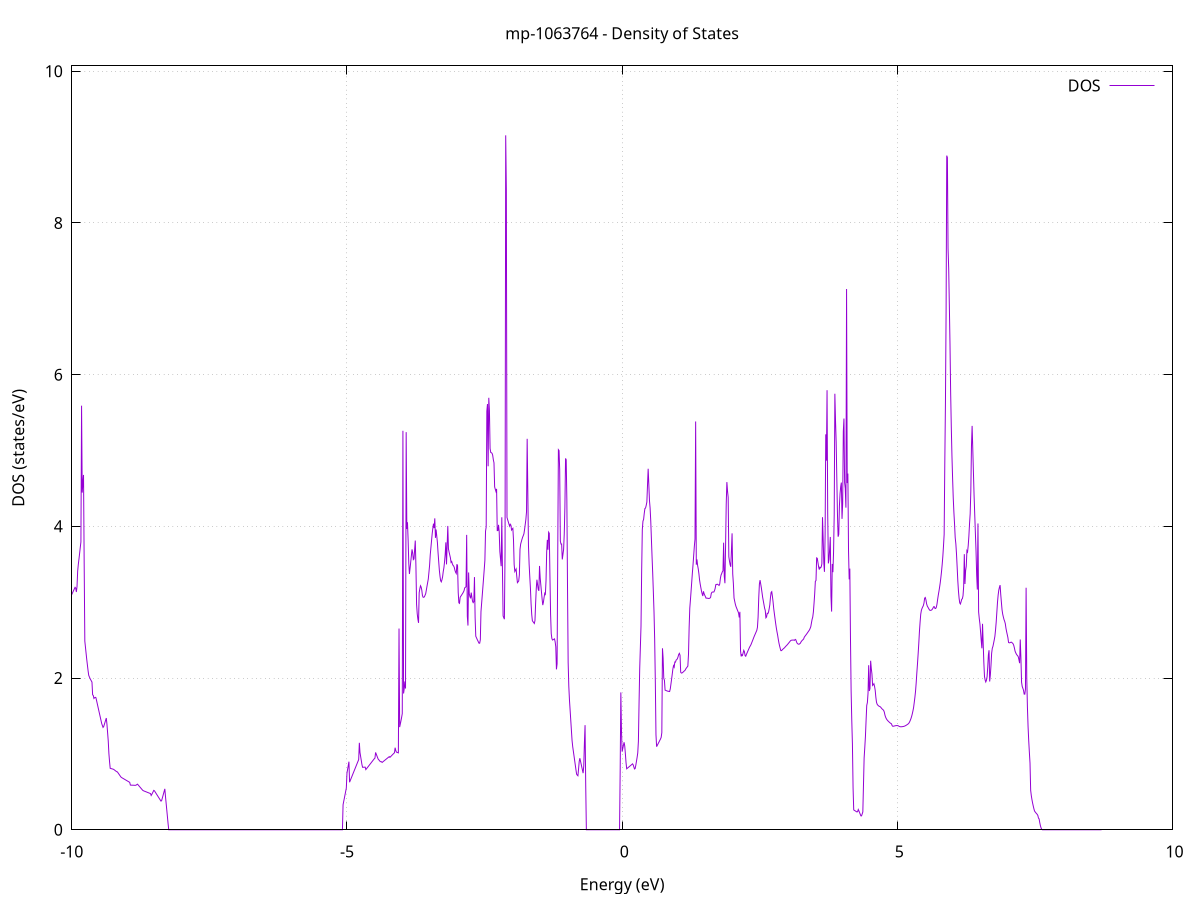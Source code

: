 set title 'mp-1063764 - Density of States'
set xlabel 'Energy (eV)'
set ylabel 'DOS (states/eV)'
set grid
set xrange [-10:10]
set yrange [0:10.071]
set xzeroaxis lt -1
set terminal png size 800,600
set output 'mp-1063764_dos_gnuplot.png'
plot '-' using 1:2 with lines title 'DOS'
-14.928600 0.000000
-14.916800 0.000000
-14.905000 0.000000
-14.893100 0.000000
-14.881300 0.000000
-14.869500 0.000000
-14.857700 0.000000
-14.845900 0.000000
-14.834100 0.000000
-14.822200 0.000000
-14.810400 0.000000
-14.798600 0.000000
-14.786800 0.000000
-14.775000 0.000000
-14.763100 0.000000
-14.751300 0.000000
-14.739500 0.000000
-14.727700 0.000000
-14.715900 0.000000
-14.704000 0.000000
-14.692200 0.000000
-14.680400 0.000000
-14.668600 0.000000
-14.656800 0.000000
-14.644900 0.000000
-14.633100 0.000000
-14.621300 0.000000
-14.609500 0.000000
-14.597700 0.000000
-14.585800 0.000000
-14.574000 0.000000
-14.562200 0.000000
-14.550400 0.000000
-14.538600 0.000000
-14.526700 0.000000
-14.514900 0.000000
-14.503100 0.000000
-14.491300 0.000000
-14.479500 0.000000
-14.467600 0.000000
-14.455800 0.000000
-14.444000 0.000000
-14.432200 0.000000
-14.420400 0.000000
-14.408500 0.000000
-14.396700 0.000000
-14.384900 0.000000
-14.373100 0.000000
-14.361300 0.000000
-14.349400 0.000000
-14.337600 0.000000
-14.325800 0.000000
-14.314000 0.000000
-14.302200 0.000000
-14.290300 0.000000
-14.278500 0.000000
-14.266700 0.000000
-14.254900 0.000000
-14.243100 0.000000
-14.231200 0.000000
-14.219400 0.000000
-14.207600 0.000000
-14.195800 0.000000
-14.184000 0.000000
-14.172100 0.000000
-14.160300 0.000000
-14.148500 0.000000
-14.136700 0.000000
-14.124900 0.000000
-14.113000 0.000000
-14.101200 0.000000
-14.089400 0.000000
-14.077600 0.000000
-14.065800 0.000000
-14.053900 0.000000
-14.042100 0.000000
-14.030300 0.000000
-14.018500 0.000000
-14.006700 0.000000
-13.994800 0.000000
-13.983000 0.000000
-13.971200 0.000000
-13.959400 0.000000
-13.947600 0.000000
-13.935700 0.000000
-13.923900 0.000000
-13.912100 0.000000
-13.900300 0.000000
-13.888500 0.000000
-13.876600 0.000000
-13.864800 0.000000
-13.853000 0.047500
-13.841200 0.570300
-13.829400 1.093100
-13.817500 1.135700
-13.805700 0.964800
-13.793900 0.862600
-13.782100 0.922300
-13.770300 0.982000
-13.758400 1.041700
-13.746600 1.101400
-13.734800 1.086600
-13.723000 1.006900
-13.711200 0.948900
-13.699300 0.962100
-13.687500 0.975400
-13.675700 0.988700
-13.663900 1.001900
-13.652100 1.015200
-13.640200 1.028500
-13.628400 1.044200
-13.616600 1.068500
-13.604800 1.092900
-13.593000 1.067200
-13.581100 1.031800
-13.569300 1.019000
-13.557500 1.021800
-13.545700 1.024600
-13.533900 1.027400
-13.522000 1.030200
-13.510200 1.033000
-13.498400 1.036100
-13.486600 1.051700
-13.474800 1.063500
-13.462900 1.075300
-13.451100 1.087100
-13.439300 1.098900
-13.427500 1.110700
-13.415700 1.122500
-13.403800 1.102700
-13.392000 1.082500
-13.380200 1.080300
-13.368400 1.080900
-13.356600 1.084900
-13.344700 1.089800
-13.332900 1.094800
-13.321100 1.099700
-13.309300 1.106500
-13.297500 1.113600
-13.285600 1.120800
-13.273800 1.128000
-13.262000 1.135100
-13.250200 1.142300
-13.238400 1.149500
-13.226500 1.156600
-13.214700 1.163800
-13.202900 1.171000
-13.191100 1.187300
-13.179300 1.187200
-13.167400 1.181800
-13.155600 1.184300
-13.143800 1.189300
-13.132000 1.194300
-13.120200 1.199300
-13.108300 1.204400
-13.096500 1.209800
-13.084700 1.216000
-13.072900 1.222200
-13.061100 1.228500
-13.049200 1.234700
-13.037400 1.241100
-13.025600 1.250400
-13.013800 1.262500
-13.002000 1.274600
-12.990100 1.286900
-12.978300 1.298000
-12.966500 1.307700
-12.954700 1.317300
-12.942900 1.326900
-12.931000 1.337300
-12.919200 1.351400
-12.907400 1.363800
-12.895600 1.374800
-12.883800 1.385700
-12.871900 1.396700
-12.860100 1.407700
-12.848300 1.418600
-12.836500 1.445900
-12.824700 1.783700
-12.812800 2.546000
-12.801000 2.896200
-12.789200 2.674700
-12.777400 2.595500
-12.765600 2.702200
-12.753700 2.808400
-12.741900 2.913500
-12.730100 2.908900
-12.718300 2.822400
-12.706500 2.832000
-12.694600 2.872700
-12.682800 4.923800
-12.671000 5.073800
-12.659200 3.412800
-12.647400 3.406800
-12.635500 3.415400
-12.623700 3.302400
-12.611900 3.039300
-12.600100 3.022700
-12.588300 3.012600
-12.576400 3.002500
-12.564600 2.992400
-12.552800 2.957700
-12.541000 2.896800
-12.529200 2.902100
-12.517300 2.909000
-12.505500 2.954500
-12.493700 3.021400
-12.481900 3.085600
-12.470100 3.124700
-12.458200 3.142100
-12.446400 6.473700
-12.434600 5.160900
-12.422800 5.439000
-12.411000 5.715300
-12.399100 5.695200
-12.387300 6.512000
-12.375500 7.820200
-12.363700 8.686400
-12.351900 7.476400
-12.340000 6.661600
-12.328200 6.151900
-12.316400 5.511300
-12.304600 5.330600
-12.292800 5.234200
-12.280900 5.267700
-12.269100 5.331800
-12.257300 5.174600
-12.245500 4.993100
-12.233700 5.275000
-12.221800 5.602900
-12.210000 5.534500
-12.198200 7.413600
-12.186400 11.484900
-12.174600 4.198900
-12.162700 0.000000
-12.150900 0.000000
-12.139100 0.000000
-12.127300 0.000000
-12.115500 0.000000
-12.103600 0.000000
-12.091800 0.000000
-12.080000 0.000000
-12.068200 0.000000
-12.056400 0.000000
-12.044600 0.000000
-12.032700 0.000000
-12.020900 0.000000
-12.009100 0.000000
-11.997300 0.000000
-11.985500 0.000000
-11.973600 0.000000
-11.961800 0.000000
-11.950000 0.000000
-11.938200 0.000000
-11.926400 0.000000
-11.914500 0.000000
-11.902700 0.000000
-11.890900 0.000000
-11.879100 0.000000
-11.867300 0.000000
-11.855400 0.000000
-11.843600 0.000000
-11.831800 0.000000
-11.820000 0.000000
-11.808200 0.000000
-11.796300 0.000000
-11.784500 0.000000
-11.772700 0.000000
-11.760900 0.000000
-11.749100 0.000000
-11.737200 0.000000
-11.725400 0.000000
-11.713600 0.000000
-11.701800 0.000000
-11.690000 0.000000
-11.678100 0.000000
-11.666300 0.000000
-11.654500 0.000000
-11.642700 0.000000
-11.630900 0.000000
-11.619000 0.000000
-11.607200 0.000000
-11.595400 0.000000
-11.583600 0.000000
-11.571800 0.000000
-11.559900 0.000000
-11.548100 0.000000
-11.536300 0.000000
-11.524500 0.000000
-11.512700 0.000000
-11.500800 0.000000
-11.489000 0.000000
-11.477200 0.000000
-11.465400 0.000000
-11.453600 0.000000
-11.441700 0.000000
-11.429900 0.000000
-11.418100 0.000000
-11.406300 0.000000
-11.394500 0.000000
-11.382600 0.000000
-11.370800 0.000000
-11.359000 0.000000
-11.347200 0.000000
-11.335400 0.000000
-11.323500 0.000000
-11.311700 0.000000
-11.299900 0.000000
-11.288100 0.000000
-11.276300 0.000000
-11.264400 0.000000
-11.252600 0.000000
-11.240800 0.000000
-11.229000 0.000000
-11.217200 0.000000
-11.205300 0.000000
-11.193500 0.000000
-11.181700 0.000000
-11.169900 0.000000
-11.158100 0.000000
-11.146200 0.000000
-11.134400 0.000000
-11.122600 0.000000
-11.110800 0.000000
-11.099000 0.000000
-11.087100 0.000000
-11.075300 0.000000
-11.063500 0.000000
-11.051700 0.000000
-11.039900 0.000000
-11.028000 0.000000
-11.016200 0.000000
-11.004400 0.000000
-10.992600 0.000000
-10.980800 0.000000
-10.968900 0.000000
-10.957100 0.000000
-10.945300 0.000000
-10.933500 0.000000
-10.921700 0.000000
-10.909800 0.000000
-10.898000 0.000000
-10.886200 0.000000
-10.874400 0.000000
-10.862600 0.000000
-10.850700 0.000000
-10.838900 0.000000
-10.827100 0.000000
-10.815300 0.000000
-10.803500 0.000000
-10.791600 0.000000
-10.779800 0.000000
-10.768000 0.000000
-10.756200 0.000000
-10.744400 0.000000
-10.732500 0.000000
-10.720700 0.000000
-10.708900 0.000000
-10.697100 0.000000
-10.685300 0.000000
-10.673400 0.000000
-10.661600 0.000000
-10.649800 0.000000
-10.638000 0.000000
-10.626200 0.000000
-10.614300 0.000000
-10.602500 0.000000
-10.590700 0.000000
-10.578900 0.000000
-10.567100 0.000000
-10.555200 0.000000
-10.543400 0.000000
-10.531600 0.000000
-10.519800 0.930200
-10.508000 2.592500
-10.496100 3.071700
-10.484300 4.195300
-10.472500 3.503200
-10.460700 2.667500
-10.448900 2.736700
-10.437000 2.757400
-10.425200 2.778100
-10.413400 2.798800
-10.401600 2.651300
-10.389800 2.750400
-10.377900 2.827700
-10.366100 2.688000
-10.354300 2.786700
-10.342500 2.975800
-10.330700 2.963300
-10.318800 2.933000
-10.307000 2.921800
-10.295200 3.047200
-10.283400 3.311100
-10.271600 3.575100
-10.259700 4.477900
-10.247900 6.133800
-10.236100 5.686900
-10.224300 5.094500
-10.212500 4.765800
-10.200600 4.347500
-10.188800 4.002800
-10.177000 3.751200
-10.165200 3.638500
-10.153400 3.583000
-10.141500 3.512200
-10.129700 3.437000
-10.117900 3.307800
-10.106100 3.258400
-10.094300 3.198300
-10.082400 3.159400
-10.070600 3.137900
-10.058800 3.116300
-10.047000 3.094700
-10.035200 3.092800
-10.023300 3.106800
-10.011500 3.096800
-9.999700 3.101800
-9.987900 3.121700
-9.976100 3.140300
-9.964200 3.159000
-9.952400 3.177600
-9.940600 3.196300
-9.928800 3.185200
-9.917000 3.135000
-9.905100 3.206800
-9.893300 3.408500
-9.881500 3.498500
-9.869700 3.569800
-9.857900 3.643300
-9.846000 3.722000
-9.834200 3.795200
-9.822400 5.591500
-9.810600 4.445100
-9.798800 4.569600
-9.786900 4.678100
-9.775100 3.523900
-9.763300 2.487500
-9.751500 2.405600
-9.739700 2.323800
-9.727800 2.242500
-9.716000 2.169500
-9.704200 2.097500
-9.692400 2.036200
-9.680600 2.015600
-9.668700 1.995000
-9.656900 1.978500
-9.645100 1.962800
-9.633300 1.947100
-9.621500 1.779600
-9.609600 1.770700
-9.597800 1.731500
-9.586000 1.740500
-9.574200 1.746300
-9.562400 1.742400
-9.550500 1.705900
-9.538700 1.667500
-9.526900 1.629100
-9.515100 1.590700
-9.503300 1.552300
-9.491400 1.513900
-9.479600 1.475500
-9.467800 1.437100
-9.456000 1.398800
-9.444200 1.374300
-9.432300 1.349800
-9.420500 1.360300
-9.408700 1.388400
-9.396900 1.416600
-9.385100 1.444700
-9.373200 1.472900
-9.361400 1.392900
-9.349600 1.282500
-9.337800 1.172200
-9.326000 1.005600
-9.314100 0.899600
-9.302300 0.810500
-9.290500 0.807900
-9.278700 0.805400
-9.266900 0.802800
-9.255100 0.800200
-9.243200 0.797700
-9.231400 0.792000
-9.219600 0.785100
-9.207800 0.778600
-9.196000 0.772000
-9.184100 0.765800
-9.172300 0.763300
-9.160500 0.751500
-9.148700 0.739100
-9.136900 0.726600
-9.125000 0.714100
-9.113200 0.701600
-9.101400 0.691500
-9.089600 0.686100
-9.077800 0.681000
-9.065900 0.675900
-9.054100 0.670900
-9.042300 0.665900
-9.030500 0.660800
-9.018700 0.655800
-9.006800 0.650700
-8.995000 0.645700
-8.983200 0.640600
-8.971400 0.635600
-8.959600 0.630500
-8.947700 0.625500
-8.935900 0.589700
-8.924100 0.588500
-8.912300 0.588100
-8.900500 0.587800
-8.888600 0.587400
-8.876800 0.587000
-8.865000 0.586700
-8.853200 0.586300
-8.841400 0.586100
-8.829500 0.589400
-8.817700 0.596100
-8.805900 0.601200
-8.794100 0.591100
-8.782300 0.581000
-8.770400 0.570900
-8.758600 0.560800
-8.746800 0.550700
-8.735000 0.540600
-8.723200 0.530500
-8.711300 0.520400
-8.699500 0.514900
-8.687700 0.511200
-8.675900 0.507800
-8.664100 0.504400
-8.652200 0.501000
-8.640400 0.497600
-8.628600 0.494100
-8.616800 0.490700
-8.605000 0.487300
-8.593100 0.483900
-8.581300 0.480400
-8.569500 0.477000
-8.557700 0.452300
-8.545900 0.466500
-8.534000 0.484200
-8.522200 0.501800
-8.510400 0.519500
-8.498600 0.514000
-8.486800 0.500500
-8.474900 0.486900
-8.463100 0.473400
-8.451300 0.459800
-8.439500 0.446300
-8.427700 0.432700
-8.415800 0.419200
-8.404000 0.405600
-8.392200 0.392100
-8.380400 0.378500
-8.368600 0.382300
-8.356700 0.413700
-8.344900 0.445100
-8.333100 0.476600
-8.321300 0.508000
-8.309500 0.539400
-8.297600 0.439600
-8.285800 0.350100
-8.274000 0.260500
-8.262200 0.170900
-8.250400 0.081400
-8.238500 0.000000
-8.226700 0.000000
-8.214900 0.000000
-8.203100 0.000000
-8.191300 0.000000
-8.179400 0.000000
-8.167600 0.000000
-8.155800 0.000000
-8.144000 0.000000
-8.132200 0.000000
-8.120300 0.000000
-8.108500 0.000000
-8.096700 0.000000
-8.084900 0.000000
-8.073100 0.000000
-8.061200 0.000000
-8.049400 0.000000
-8.037600 0.000000
-8.025800 0.000000
-8.014000 0.000000
-8.002100 0.000000
-7.990300 0.000000
-7.978500 0.000000
-7.966700 0.000000
-7.954900 0.000000
-7.943000 0.000000
-7.931200 0.000000
-7.919400 0.000000
-7.907600 0.000000
-7.895800 0.000000
-7.883900 0.000000
-7.872100 0.000000
-7.860300 0.000000
-7.848500 0.000000
-7.836700 0.000000
-7.824800 0.000000
-7.813000 0.000000
-7.801200 0.000000
-7.789400 0.000000
-7.777600 0.000000
-7.765700 0.000000
-7.753900 0.000000
-7.742100 0.000000
-7.730300 0.000000
-7.718500 0.000000
-7.706600 0.000000
-7.694800 0.000000
-7.683000 0.000000
-7.671200 0.000000
-7.659400 0.000000
-7.647500 0.000000
-7.635700 0.000000
-7.623900 0.000000
-7.612100 0.000000
-7.600300 0.000000
-7.588400 0.000000
-7.576600 0.000000
-7.564800 0.000000
-7.553000 0.000000
-7.541200 0.000000
-7.529300 0.000000
-7.517500 0.000000
-7.505700 0.000000
-7.493900 0.000000
-7.482100 0.000000
-7.470200 0.000000
-7.458400 0.000000
-7.446600 0.000000
-7.434800 0.000000
-7.423000 0.000000
-7.411100 0.000000
-7.399300 0.000000
-7.387500 0.000000
-7.375700 0.000000
-7.363900 0.000000
-7.352000 0.000000
-7.340200 0.000000
-7.328400 0.000000
-7.316600 0.000000
-7.304800 0.000000
-7.292900 0.000000
-7.281100 0.000000
-7.269300 0.000000
-7.257500 0.000000
-7.245700 0.000000
-7.233800 0.000000
-7.222000 0.000000
-7.210200 0.000000
-7.198400 0.000000
-7.186600 0.000000
-7.174700 0.000000
-7.162900 0.000000
-7.151100 0.000000
-7.139300 0.000000
-7.127500 0.000000
-7.115600 0.000000
-7.103800 0.000000
-7.092000 0.000000
-7.080200 0.000000
-7.068400 0.000000
-7.056500 0.000000
-7.044700 0.000000
-7.032900 0.000000
-7.021100 0.000000
-7.009300 0.000000
-6.997400 0.000000
-6.985600 0.000000
-6.973800 0.000000
-6.962000 0.000000
-6.950200 0.000000
-6.938300 0.000000
-6.926500 0.000000
-6.914700 0.000000
-6.902900 0.000000
-6.891100 0.000000
-6.879200 0.000000
-6.867400 0.000000
-6.855600 0.000000
-6.843800 0.000000
-6.832000 0.000000
-6.820100 0.000000
-6.808300 0.000000
-6.796500 0.000000
-6.784700 0.000000
-6.772900 0.000000
-6.761000 0.000000
-6.749200 0.000000
-6.737400 0.000000
-6.725600 0.000000
-6.713800 0.000000
-6.701900 0.000000
-6.690100 0.000000
-6.678300 0.000000
-6.666500 0.000000
-6.654700 0.000000
-6.642800 0.000000
-6.631000 0.000000
-6.619200 0.000000
-6.607400 0.000000
-6.595600 0.000000
-6.583700 0.000000
-6.571900 0.000000
-6.560100 0.000000
-6.548300 0.000000
-6.536500 0.000000
-6.524600 0.000000
-6.512800 0.000000
-6.501000 0.000000
-6.489200 0.000000
-6.477400 0.000000
-6.465600 0.000000
-6.453700 0.000000
-6.441900 0.000000
-6.430100 0.000000
-6.418300 0.000000
-6.406500 0.000000
-6.394600 0.000000
-6.382800 0.000000
-6.371000 0.000000
-6.359200 0.000000
-6.347400 0.000000
-6.335500 0.000000
-6.323700 0.000000
-6.311900 0.000000
-6.300100 0.000000
-6.288300 0.000000
-6.276400 0.000000
-6.264600 0.000000
-6.252800 0.000000
-6.241000 0.000000
-6.229200 0.000000
-6.217300 0.000000
-6.205500 0.000000
-6.193700 0.000000
-6.181900 0.000000
-6.170100 0.000000
-6.158200 0.000000
-6.146400 0.000000
-6.134600 0.000000
-6.122800 0.000000
-6.111000 0.000000
-6.099100 0.000000
-6.087300 0.000000
-6.075500 0.000000
-6.063700 0.000000
-6.051900 0.000000
-6.040000 0.000000
-6.028200 0.000000
-6.016400 0.000000
-6.004600 0.000000
-5.992800 0.000000
-5.980900 0.000000
-5.969100 0.000000
-5.957300 0.000000
-5.945500 0.000000
-5.933700 0.000000
-5.921800 0.000000
-5.910000 0.000000
-5.898200 0.000000
-5.886400 0.000000
-5.874600 0.000000
-5.862700 0.000000
-5.850900 0.000000
-5.839100 0.000000
-5.827300 0.000000
-5.815500 0.000000
-5.803600 0.000000
-5.791800 0.000000
-5.780000 0.000000
-5.768200 0.000000
-5.756400 0.000000
-5.744500 0.000000
-5.732700 0.000000
-5.720900 0.000000
-5.709100 0.000000
-5.697300 0.000000
-5.685400 0.000000
-5.673600 0.000000
-5.661800 0.000000
-5.650000 0.000000
-5.638200 0.000000
-5.626300 0.000000
-5.614500 0.000000
-5.602700 0.000000
-5.590900 0.000000
-5.579100 0.000000
-5.567200 0.000000
-5.555400 0.000000
-5.543600 0.000000
-5.531800 0.000000
-5.520000 0.000000
-5.508100 0.000000
-5.496300 0.000000
-5.484500 0.000000
-5.472700 0.000000
-5.460900 0.000000
-5.449000 0.000000
-5.437200 0.000000
-5.425400 0.000000
-5.413600 0.000000
-5.401800 0.000000
-5.389900 0.000000
-5.378100 0.000000
-5.366300 0.000000
-5.354500 0.000000
-5.342700 0.000000
-5.330800 0.000000
-5.319000 0.000000
-5.307200 0.000000
-5.295400 0.000000
-5.283600 0.000000
-5.271700 0.000000
-5.259900 0.000000
-5.248100 0.000000
-5.236300 0.000000
-5.224500 0.000000
-5.212600 0.000000
-5.200800 0.000000
-5.189000 0.000000
-5.177200 0.000000
-5.165400 0.000000
-5.153500 0.000000
-5.141700 0.000000
-5.129900 0.000000
-5.118100 0.000000
-5.106300 0.000000
-5.094400 0.000000
-5.082600 0.000000
-5.070800 0.330400
-5.059000 0.374300
-5.047200 0.418100
-5.035300 0.462000
-5.023500 0.505900
-5.011700 0.549800
-4.999900 0.746500
-4.988100 0.796900
-4.976200 0.847300
-4.964400 0.897700
-4.952600 0.627000
-4.940800 0.648300
-4.929000 0.669600
-4.917100 0.690900
-4.905300 0.712200
-4.893500 0.733600
-4.881700 0.754900
-4.869900 0.776200
-4.858000 0.797500
-4.846200 0.818800
-4.834400 0.840100
-4.822600 0.861400
-4.810800 0.882800
-4.798900 0.904100
-4.787100 0.925400
-4.775300 1.146700
-4.763500 1.019900
-4.751700 0.966500
-4.739800 0.913100
-4.728000 0.859800
-4.716200 0.823700
-4.704400 0.824300
-4.692600 0.824800
-4.680700 0.825300
-4.668900 0.825800
-4.657100 0.793500
-4.645300 0.804500
-4.633500 0.815500
-4.621600 0.826500
-4.609800 0.837500
-4.598000 0.848500
-4.586200 0.859500
-4.574400 0.870500
-4.562500 0.881500
-4.550700 0.892600
-4.538900 0.903600
-4.527100 0.914600
-4.515300 0.925600
-4.503400 0.936600
-4.491600 0.944800
-4.479800 1.019600
-4.468000 0.997300
-4.456200 0.975000
-4.444300 0.952700
-4.432500 0.930900
-4.420700 0.921700
-4.408900 0.911100
-4.397100 0.901000
-4.385200 0.897000
-4.373400 0.897200
-4.361600 0.887600
-4.349800 0.894600
-4.338000 0.901600
-4.326100 0.908600
-4.314300 0.915600
-4.302500 0.922500
-4.290700 0.929500
-4.278900 0.936500
-4.267000 0.943500
-4.255200 0.950500
-4.243400 0.957500
-4.231600 0.964500
-4.219800 0.954600
-4.207900 0.963400
-4.196100 0.972200
-4.184300 0.981100
-4.172500 0.989900
-4.160700 0.998700
-4.148800 1.007500
-4.137000 1.015300
-4.125200 1.082000
-4.113400 1.045200
-4.101600 1.023900
-4.089700 1.020600
-4.077900 1.017300
-4.066100 1.014000
-4.054300 2.653500
-4.042500 1.353400
-4.030600 1.394600
-4.018800 1.436600
-4.007000 1.481200
-3.995200 1.532000
-3.983400 5.259600
-3.971500 1.796800
-3.959700 1.859800
-3.947900 1.955500
-3.936100 1.862500
-3.924300 5.242300
-3.912400 3.965100
-3.900600 4.054900
-3.888800 3.821400
-3.877000 3.516400
-3.865200 3.372200
-3.853300 3.449600
-3.841500 3.530900
-3.829700 3.613800
-3.817900 3.696600
-3.806100 3.650600
-3.794200 3.561400
-3.782400 3.570100
-3.770600 3.691500
-3.758800 3.813000
-3.747000 3.474400
-3.735100 2.973400
-3.723300 2.847800
-3.711500 2.776900
-3.699700 2.727700
-3.687900 3.126000
-3.676100 3.177500
-3.664200 3.217100
-3.652400 3.200200
-3.640600 3.160100
-3.628800 3.088000
-3.617000 3.066100
-3.605100 3.064800
-3.593300 3.071200
-3.581500 3.092100
-3.569700 3.111900
-3.557900 3.160300
-3.546000 3.210300
-3.534200 3.258300
-3.522400 3.306200
-3.510600 3.394800
-3.498800 3.485900
-3.486900 3.624400
-3.475100 3.717600
-3.463300 3.810800
-3.451500 3.903900
-3.439700 3.976300
-3.427800 4.035500
-3.416000 3.977000
-3.404200 4.105400
-3.392400 3.848400
-3.380600 3.958400
-3.368700 3.874400
-3.356900 3.788000
-3.345100 3.654300
-3.333300 3.538300
-3.321500 3.422500
-3.309600 3.341900
-3.297800 3.282800
-3.286000 3.268400
-3.274200 3.295900
-3.262400 3.334800
-3.250500 3.405200
-3.238700 3.453900
-3.226900 3.533600
-3.215100 3.632900
-3.203300 3.789600
-3.191400 3.499300
-3.179600 3.752400
-3.167800 4.005500
-3.156000 3.703500
-3.144200 3.660400
-3.132300 3.622800
-3.120500 3.585200
-3.108700 3.525600
-3.096900 3.536500
-3.085100 3.505800
-3.073200 3.486600
-3.061400 3.477300
-3.049600 3.457200
-3.037800 3.419800
-3.026000 3.394800
-3.014100 3.378800
-3.002300 3.501100
-2.990500 3.481800
-2.978700 3.128300
-2.966900 2.992200
-2.955000 2.985200
-2.943200 3.065400
-2.931400 3.078400
-2.919600 3.091800
-2.907800 3.105200
-2.895900 3.118600
-2.884100 3.134300
-2.872300 3.152800
-2.860500 3.189000
-2.848700 3.196400
-2.836800 3.203800
-2.825000 3.888000
-2.813200 2.815600
-2.801400 2.692500
-2.789600 3.391800
-2.777700 3.109800
-2.765900 3.073500
-2.754100 3.051300
-2.742300 3.126600
-2.730500 3.067800
-2.718600 3.013300
-2.706800 2.994500
-2.695000 3.006800
-2.683200 3.331800
-2.671400 2.797500
-2.659500 2.551700
-2.647700 2.532300
-2.635900 2.512800
-2.624100 2.494600
-2.612300 2.476800
-2.600400 2.459100
-2.588600 2.459900
-2.576800 2.505200
-2.565000 2.876000
-2.553200 2.986400
-2.541300 3.096800
-2.529500 3.207200
-2.517700 3.319000
-2.505900 3.433300
-2.494100 3.551100
-2.482200 3.936900
-2.470400 3.992200
-2.458600 5.519300
-2.446800 5.612800
-2.435000 4.792400
-2.423100 5.695300
-2.411300 5.525700
-2.399500 5.027000
-2.387700 4.974900
-2.375900 4.971000
-2.364000 4.963400
-2.352200 4.937000
-2.340400 4.877700
-2.328600 4.837700
-2.316800 4.521100
-2.304900 4.488500
-2.293100 4.460200
-2.281300 4.493800
-2.269500 3.944000
-2.257700 3.944900
-2.245800 4.020000
-2.234000 3.928800
-2.222200 3.670600
-2.210400 3.572700
-2.198600 3.475000
-2.186700 4.120100
-2.174900 3.427200
-2.163100 2.818900
-2.151300 2.797200
-2.139500 2.776200
-2.127600 3.680000
-2.115800 9.155600
-2.104000 8.430700
-2.092200 4.118000
-2.080400 4.087700
-2.068500 4.058900
-2.056700 4.030200
-2.044900 4.003000
-2.033100 4.028100
-2.021300 4.016400
-2.009400 3.952200
-1.997600 3.965100
-1.985800 3.974300
-1.974000 3.817600
-1.962200 3.499200
-1.950300 3.405100
-1.938500 3.421700
-1.926700 3.438400
-1.914900 3.343200
-1.903100 3.258100
-1.891200 3.268500
-1.879400 3.280100
-1.867600 3.360400
-1.855800 3.698100
-1.844000 3.766700
-1.832100 3.797800
-1.820300 3.828900
-1.808500 3.856400
-1.796700 3.878000
-1.784900 3.901200
-1.773000 3.958600
-1.761200 4.024500
-1.749400 4.090500
-1.737600 4.192000
-1.725800 5.154000
-1.713900 4.449600
-1.702100 3.746600
-1.690300 3.504400
-1.678500 3.338700
-1.666700 3.186700
-1.654800 2.982300
-1.643000 2.839000
-1.631200 2.755200
-1.619400 2.743300
-1.607600 2.731400
-1.595700 2.719600
-1.583900 2.758900
-1.572100 2.987700
-1.560300 3.182400
-1.548500 3.296400
-1.536600 3.233000
-1.524800 3.169600
-1.513000 3.150300
-1.501200 3.478500
-1.489400 3.321900
-1.477500 3.227200
-1.465700 3.132900
-1.453900 3.040500
-1.442100 2.962100
-1.430300 3.000800
-1.418400 3.063400
-1.406600 3.118100
-1.394800 3.105500
-1.383000 3.288400
-1.371200 3.662400
-1.359300 3.821300
-1.347500 3.691300
-1.335700 3.923100
-1.323900 3.908300
-1.312100 3.353700
-1.300200 2.842200
-1.288400 2.585800
-1.276600 2.520400
-1.264800 2.501600
-1.253000 2.506700
-1.241100 2.511800
-1.229300 2.516900
-1.217500 2.478600
-1.205700 2.411900
-1.193900 2.114600
-1.182000 2.187700
-1.170200 3.624600
-1.158400 5.010600
-1.146600 4.998700
-1.134800 4.748600
-1.122900 3.804900
-1.111100 3.766300
-1.099300 3.766900
-1.087500 3.564000
-1.075700 3.629800
-1.063800 3.695500
-1.052000 3.899600
-1.040200 4.256900
-1.028400 4.895800
-1.016600 4.878300
-1.004700 4.348100
-0.992900 3.215500
-0.981100 2.206000
-0.969300 1.893400
-0.957500 1.714200
-0.945600 1.580200
-0.933800 1.446200
-0.922000 1.312200
-0.910200 1.178200
-0.898400 1.096800
-0.886600 1.035700
-0.874700 0.974500
-0.862900 0.913300
-0.851100 0.852100
-0.839300 0.790900
-0.827500 0.733100
-0.815600 0.720300
-0.803800 0.712000
-0.792000 0.799800
-0.780200 0.899900
-0.768400 0.943500
-0.756500 0.904200
-0.744700 0.864800
-0.732900 0.825400
-0.721100 0.786000
-0.709300 0.746600
-0.697400 0.840800
-0.685600 1.144700
-0.673800 1.379500
-0.662000 0.590900
-0.650200 0.000000
-0.638300 0.000000
-0.626500 0.000000
-0.614700 0.000000
-0.602900 0.000000
-0.591100 0.000000
-0.579200 0.000000
-0.567400 0.000000
-0.555600 0.000000
-0.543800 0.000000
-0.532000 0.000000
-0.520100 0.000000
-0.508300 0.000000
-0.496500 0.000000
-0.484700 0.000000
-0.472900 0.000000
-0.461000 0.000000
-0.449200 0.000000
-0.437400 0.000000
-0.425600 0.000000
-0.413800 0.000000
-0.401900 0.000000
-0.390100 0.000000
-0.378300 0.000000
-0.366500 0.000000
-0.354700 0.000000
-0.342800 0.000000
-0.331000 0.000000
-0.319200 0.000000
-0.307400 0.000000
-0.295600 0.000000
-0.283700 0.000000
-0.271900 0.000000
-0.260100 0.000000
-0.248300 0.000000
-0.236500 0.000000
-0.224600 0.000000
-0.212800 0.000000
-0.201000 0.000000
-0.189200 0.000000
-0.177400 0.000000
-0.165500 0.000000
-0.153700 0.000000
-0.141900 0.000000
-0.130100 0.000000
-0.118300 0.000000
-0.106400 0.000000
-0.094600 0.000000
-0.082800 0.000000
-0.071000 0.000000
-0.059200 0.000000
-0.047300 0.000000
-0.035500 0.803600
-0.023700 1.810900
-0.011900 1.297800
-0.000100 1.029800
0.011800 1.070500
0.023600 1.114800
0.035400 1.153800
0.047200 1.103800
0.059000 0.998400
0.070900 0.882700
0.082700 0.804200
0.094500 0.811400
0.106300 0.818600
0.118100 0.825800
0.130000 0.833000
0.141800 0.840100
0.153600 0.847300
0.165400 0.854500
0.177200 0.861700
0.189100 0.869400
0.200900 0.855300
0.212700 0.828500
0.224500 0.801600
0.236300 0.807700
0.248200 0.850200
0.260000 0.902000
0.271800 0.953800
0.283600 1.013300
0.295400 1.167300
0.307300 1.671800
0.319100 2.123200
0.330900 2.403200
0.342700 2.683200
0.354500 3.404600
0.366400 3.957100
0.378200 4.068500
0.390000 4.091400
0.401800 4.171300
0.413600 4.235600
0.425500 4.241800
0.437300 4.277200
0.449100 4.320700
0.460900 4.544500
0.472700 4.759300
0.484600 4.553200
0.496400 4.341600
0.508200 4.240300
0.520000 4.068200
0.531800 3.830800
0.543700 3.595100
0.555500 3.378500
0.567300 3.129900
0.579100 2.869300
0.590900 2.512600
0.602800 1.956100
0.614600 1.254500
0.626400 1.095800
0.638200 1.112700
0.650000 1.129600
0.661900 1.146500
0.673700 1.163300
0.685500 1.180200
0.697300 1.197100
0.709100 1.218300
0.721000 1.280500
0.732800 2.392700
0.744600 2.262200
0.756400 1.996700
0.768200 1.971900
0.780100 1.841300
0.791900 1.837600
0.803700 1.833900
0.815500 1.830400
0.827300 1.827500
0.839200 1.825600
0.851000 1.824300
0.862800 1.822800
0.874600 1.857400
0.886400 1.920000
0.898300 1.985200
0.910100 2.050500
0.921900 2.120200
0.933700 2.163300
0.945500 2.145100
0.957400 2.212000
0.969200 2.209900
0.981000 2.237600
0.992800 2.243700
1.004600 2.256600
1.016500 2.281800
1.028300 2.312700
1.040100 2.326000
1.051900 2.299700
1.063700 2.077600
1.075600 2.066100
1.087400 2.067300
1.099200 2.073300
1.111000 2.081300
1.122800 2.089400
1.134700 2.097400
1.146500 2.105900
1.158300 2.123600
1.170100 2.135000
1.181900 2.146400
1.193800 2.157800
1.205600 2.314000
1.217400 2.668800
1.229200 2.922200
1.241000 3.032100
1.252900 3.150600
1.264700 3.270200
1.276500 3.389800
1.288300 3.497400
1.300100 3.618800
1.312000 3.739400
1.323800 3.832900
1.335600 5.382800
1.347400 3.494500
1.359200 3.565000
1.371100 3.485500
1.382900 3.439200
1.394700 3.375900
1.406500 3.295000
1.418300 3.238700
1.430200 3.191300
1.442000 3.145900
1.453800 3.109700
1.465600 3.081900
1.477400 3.143800
1.489300 3.113200
1.501100 3.091500
1.512900 3.073700
1.524700 3.053300
1.536500 3.054200
1.548400 3.053000
1.560200 3.051100
1.572000 3.049700
1.583800 3.050600
1.595600 3.054600
1.607500 3.064700
1.619300 3.114700
1.631100 3.131000
1.642900 3.134800
1.654700 3.134300
1.666600 3.135300
1.678400 3.152900
1.690200 3.182900
1.702000 3.232000
1.713800 3.232100
1.725700 3.237900
1.737500 3.234700
1.749300 3.228000
1.761100 3.221300
1.772900 3.239100
1.784800 3.313600
1.796600 3.357600
1.808400 3.376700
1.820200 3.400900
1.832000 3.413500
1.843900 3.784900
1.855700 3.342200
1.867500 3.250200
1.879300 3.741400
1.891100 4.292100
1.902900 4.584000
1.914800 4.465400
1.926600 4.381900
1.938400 3.600000
1.950200 3.542500
1.962000 3.494300
1.973900 3.467200
1.985700 3.680300
1.997500 3.908100
2.009300 3.373100
2.021100 3.246100
2.033000 3.055500
2.044800 3.013900
2.056600 2.973900
2.068400 2.944200
2.080200 2.922500
2.092100 2.900900
2.103900 2.879300
2.115700 2.857700
2.127500 2.798900
2.139300 2.873200
2.151200 2.358100
2.163000 2.285600
2.174800 2.307000
2.186600 2.297900
2.198400 2.332600
2.210300 2.365400
2.222100 2.347100
2.233900 2.295500
2.245700 2.287900
2.257500 2.310700
2.269400 2.330900
2.281200 2.350900
2.293000 2.370600
2.304800 2.390400
2.316600 2.409200
2.328500 2.424100
2.340300 2.440000
2.352100 2.461500
2.363900 2.483200
2.375700 2.504900
2.387600 2.527700
2.399400 2.549500
2.411200 2.569400
2.423000 2.589300
2.434800 2.609100
2.446700 2.629000
2.458500 2.670200
2.470300 2.804200
2.482100 3.060200
2.493900 3.239800
2.505800 3.290900
2.517600 3.240900
2.529400 3.189500
2.541200 3.127200
2.553000 3.065400
2.564900 3.017300
2.576700 2.969800
2.588500 2.921600
2.600300 2.892300
2.612100 2.794500
2.624000 2.805500
2.635800 2.853900
2.647600 2.850000
2.659400 2.868500
2.671200 2.912800
2.683100 2.966000
2.694900 3.061700
2.706700 3.129200
2.718500 3.139300
2.730300 3.078000
2.742200 3.005700
2.754000 2.916400
2.765800 2.849900
2.777600 2.784300
2.789400 2.720600
2.801300 2.661500
2.813100 2.611700
2.824900 2.567200
2.836700 2.512700
2.848500 2.464300
2.860400 2.424500
2.872200 2.391200
2.884000 2.361500
2.895800 2.361800
2.907600 2.370800
2.919500 2.380000
2.931300 2.388000
2.943100 2.394900
2.954900 2.402800
2.966700 2.414300
2.978600 2.422800
2.990400 2.431100
3.002200 2.441100
3.014000 2.451200
3.025800 2.461700
3.037700 2.472400
3.049500 2.483200
3.061300 2.493600
3.073100 2.499000
3.084900 2.499600
3.096800 2.500900
3.108600 2.502000
3.120400 2.499900
3.132200 2.498000
3.144000 2.509900
3.155900 2.504200
3.167700 2.478500
3.179500 2.459900
3.191300 2.451400
3.203100 2.446700
3.215000 2.446500
3.226800 2.452600
3.238600 2.459600
3.250400 2.477000
3.262200 2.488900
3.274100 2.498300
3.285900 2.506300
3.297700 2.515300
3.309500 2.539000
3.321300 2.551100
3.333200 2.562400
3.345000 2.573800
3.356800 2.585500
3.368600 2.598100
3.380400 2.610500
3.392300 2.623000
3.404100 2.635500
3.415900 2.655300
3.427700 2.677900
3.439500 2.726300
3.451400 2.773700
3.463200 2.804100
3.475000 2.873000
3.486800 2.986200
3.498600 3.112000
3.510500 3.275300
3.522300 3.286200
3.534100 3.584200
3.545900 3.578700
3.557700 3.523700
3.569600 3.467700
3.581400 3.430400
3.593200 3.460900
3.605000 3.452500
3.616800 3.465300
3.628700 3.504300
3.640500 4.120500
3.652300 3.844000
3.664100 3.519600
3.675900 3.400400
3.687800 3.878400
3.699600 5.213300
3.711400 4.866000
3.723200 5.795500
3.735000 4.174600
3.746900 3.511800
3.758700 3.562500
3.770500 3.701600
3.782300 3.860900
3.794100 3.080500
3.806000 2.876500
3.817800 3.504400
3.829600 3.395900
3.841400 3.658900
3.853200 4.150300
3.865100 5.748900
3.876900 5.394000
3.888700 5.118300
3.900500 4.638400
3.912300 4.165300
3.924200 3.863600
3.936000 3.895500
3.947800 4.270600
3.959600 4.434100
3.971400 4.525600
3.983300 4.577300
3.995100 4.098900
4.006900 4.300100
4.018700 5.252000
4.030500 5.421300
4.042400 4.575300
4.054200 4.501600
4.066000 4.246900
4.077800 7.129100
4.089600 4.570700
4.101500 4.696400
4.113300 3.679800
4.125100 3.301500
4.136900 3.443300
4.148700 2.529500
4.160600 1.828700
4.172400 1.442400
4.184200 1.127200
4.196000 0.551700
4.207800 0.261800
4.219700 0.256300
4.231500 0.250800
4.243300 0.245300
4.255100 0.239900
4.266900 0.234500
4.278800 0.239200
4.290600 0.267100
4.302400 0.247700
4.314200 0.226900
4.326000 0.204800
4.337900 0.183500
4.349700 0.183200
4.361500 0.208900
4.373300 0.235400
4.385100 0.594700
4.397000 0.948200
4.408800 1.084100
4.420600 1.230000
4.432400 1.440100
4.444200 1.638200
4.456100 1.678600
4.467900 1.801900
4.479700 2.169400
4.491500 1.829900
4.503300 1.862700
4.515200 2.228500
4.527000 2.127700
4.538800 2.054300
4.550600 1.902800
4.562400 1.912500
4.574300 1.925900
4.586100 1.891300
4.597900 1.839500
4.609700 1.748500
4.621500 1.681800
4.633400 1.655100
4.645200 1.643300
4.657000 1.635000
4.668800 1.628900
4.680600 1.624900
4.692400 1.620300
4.704300 1.610300
4.716100 1.598800
4.727900 1.590300
4.739700 1.583300
4.751500 1.573800
4.763400 1.551800
4.775200 1.511700
4.787000 1.485000
4.798800 1.466500
4.810600 1.452200
4.822500 1.441300
4.834300 1.432300
4.846100 1.423800
4.857900 1.415700
4.869700 1.408200
4.881600 1.402000
4.893400 1.397200
4.905200 1.373900
4.917000 1.364600
4.928800 1.365200
4.940700 1.367300
4.952500 1.369600
4.964300 1.371500
4.976100 1.373100
4.987900 1.373800
4.999800 1.373500
5.011600 1.372600
5.023400 1.368100
5.035200 1.362000
5.047000 1.359700
5.058900 1.357900
5.070700 1.358000
5.082500 1.358700
5.094300 1.359800
5.106100 1.361200
5.118000 1.363400
5.129800 1.366300
5.141600 1.369800
5.153400 1.374400
5.165200 1.379600
5.177100 1.385400
5.188900 1.391500
5.200700 1.397700
5.212500 1.408500
5.224300 1.423800
5.236200 1.443800
5.248000 1.466200
5.259800 1.493800
5.271600 1.527000
5.283400 1.565600
5.295300 1.609800
5.307100 1.675700
5.318900 1.744200
5.330700 1.823700
5.342500 1.934900
5.354400 2.066800
5.366200 2.186600
5.378000 2.315600
5.389800 2.453600
5.401600 2.611600
5.413500 2.734300
5.425300 2.841800
5.437100 2.892600
5.448900 2.918300
5.460700 2.937600
5.472600 2.954900
5.484400 2.989000
5.496200 3.053500
5.508000 3.062200
5.519800 3.031300
5.531700 2.980000
5.543500 2.951500
5.555300 2.935700
5.567100 2.920600
5.578900 2.904700
5.590800 2.893300
5.602600 2.892500
5.614400 2.894200
5.626200 2.899400
5.638000 2.909700
5.649900 2.925800
5.661700 2.941400
5.673500 2.940200
5.685300 2.916700
5.697100 2.917800
5.709000 2.933700
5.720800 2.975100
5.732600 3.037400
5.744400 3.093700
5.756200 3.143800
5.768100 3.197600
5.779900 3.256900
5.791700 3.328400
5.803500 3.407300
5.815300 3.499500
5.827200 3.606900
5.839000 3.742300
5.850800 3.893200
5.862600 4.823800
5.874400 5.625700
5.886300 6.827400
5.898100 8.887800
5.909900 8.862000
5.921700 7.665300
5.933500 7.397200
5.945400 6.907700
5.957200 6.401500
5.969000 5.764200
5.980800 5.308600
5.992600 4.928900
6.004500 4.631600
6.016300 4.371400
6.028100 4.183500
6.039900 4.029000
6.051700 3.851300
6.063600 3.768900
6.075400 3.634500
6.087200 3.462700
6.099000 3.284000
6.110800 3.147500
6.122700 3.050800
6.134500 2.990400
6.146300 2.976400
6.158100 3.004400
6.169900 3.038600
6.181800 3.046000
6.193600 3.085700
6.205400 3.207900
6.217200 3.633700
6.229000 3.240500
6.240900 3.415800
6.252700 3.475400
6.264500 3.679100
6.276300 3.663400
6.288100 3.745700
6.300000 3.869500
6.311800 4.031400
6.323600 4.163700
6.335400 4.462900
6.347200 5.054800
6.359100 5.324400
6.370900 5.025500
6.382700 4.716200
6.394500 4.411900
6.406300 4.162800
6.418200 3.915100
6.430000 3.676600
6.441800 3.358700
6.453600 3.166900
6.465400 4.038500
6.477300 2.872000
6.489100 2.784000
6.500900 2.714700
6.512700 2.609300
6.524500 2.495300
6.536400 2.392700
6.548200 2.715000
6.560000 2.459200
6.571800 2.209100
6.583600 2.022900
6.595500 1.974200
6.607300 1.949000
6.619100 1.970300
6.630900 2.018400
6.642700 2.141900
6.654600 2.306100
6.666400 2.367200
6.678200 1.955000
6.690000 2.038400
6.701800 2.166400
6.713700 2.326500
6.725500 2.391800
6.737300 2.417800
6.749100 2.459100
6.760900 2.502700
6.772800 2.550700
6.784600 2.634400
6.796400 2.737100
6.808200 2.867500
6.820000 2.998100
6.831900 3.094100
6.843700 3.159400
6.855500 3.196600
6.867300 3.225500
6.879100 3.102400
6.891000 2.998700
6.902800 2.900000
6.914600 2.842800
6.926400 2.805800
6.938200 2.772000
6.950100 2.748700
6.961900 2.717800
6.973700 2.658200
6.985500 2.613100
6.997300 2.573900
7.009200 2.533500
7.021000 2.469400
7.032800 2.464800
7.044600 2.465700
7.056400 2.469800
7.068300 2.474200
7.080100 2.469000
7.091900 2.461500
7.103700 2.451700
7.115500 2.431100
7.127400 2.396900
7.139200 2.355500
7.151000 2.334200
7.162800 2.316700
7.174600 2.303300
7.186500 2.294900
7.198300 2.278800
7.210100 2.240500
7.221900 2.196300
7.233700 2.508800
7.245600 2.266500
7.257400 1.946500
7.269200 1.890000
7.281000 1.865900
7.292800 1.840900
7.304700 1.788600
7.316500 1.787800
7.328300 1.853400
7.340100 3.190700
7.351900 2.012600
7.363800 1.620000
7.375600 1.363900
7.387400 1.174500
7.399200 1.022500
7.411000 0.878600
7.422900 0.519800
7.434700 0.449000
7.446500 0.396900
7.458300 0.351500
7.470100 0.312600
7.481900 0.276100
7.493800 0.246300
7.505600 0.234500
7.517400 0.223600
7.529200 0.213400
7.541000 0.204000
7.552900 0.189300
7.564700 0.154100
7.576500 0.143400
7.588300 0.093800
7.600100 0.053500
7.612000 0.024500
7.623800 0.006700
7.635600 0.000000
7.647400 0.000000
7.659200 0.000000
7.671100 0.000000
7.682900 0.000000
7.694700 0.000000
7.706500 0.000000
7.718300 0.000000
7.730200 0.000000
7.742000 0.000000
7.753800 0.000000
7.765600 0.000000
7.777400 0.000000
7.789300 0.000000
7.801100 0.000000
7.812900 0.000000
7.824700 0.000000
7.836500 0.000000
7.848400 0.000000
7.860200 0.000000
7.872000 0.000000
7.883800 0.000000
7.895600 0.000000
7.907500 0.000000
7.919300 0.000000
7.931100 0.000000
7.942900 0.000000
7.954700 0.000000
7.966600 0.000000
7.978400 0.000000
7.990200 0.000000
8.002000 0.000000
8.013800 0.000000
8.025700 0.000000
8.037500 0.000000
8.049300 0.000000
8.061100 0.000000
8.072900 0.000000
8.084800 0.000000
8.096600 0.000000
8.108400 0.000000
8.120200 0.000000
8.132000 0.000000
8.143900 0.000000
8.155700 0.000000
8.167500 0.000000
8.179300 0.000000
8.191100 0.000000
8.203000 0.000000
8.214800 0.000000
8.226600 0.000000
8.238400 0.000000
8.250200 0.000000
8.262100 0.000000
8.273900 0.000000
8.285700 0.000000
8.297500 0.000000
8.309300 0.000000
8.321200 0.000000
8.333000 0.000000
8.344800 0.000000
8.356600 0.000000
8.368400 0.000000
8.380300 0.000000
8.392100 0.000000
8.403900 0.000000
8.415700 0.000000
8.427500 0.000000
8.439400 0.000000
8.451200 0.000000
8.463000 0.000000
8.474800 0.000000
8.486600 0.000000
8.498500 0.000000
8.510300 0.000000
8.522100 0.000000
8.533900 0.000000
8.545700 0.000000
8.557600 0.000000
8.569400 0.000000
8.581200 0.000000
8.593000 0.000000
8.604800 0.000000
8.616700 0.000000
8.628500 0.000000
8.640300 0.000000
8.652100 0.000000
8.663900 0.000000
8.675800 0.000000
8.687600 0.000000
8.699400 0.000000
8.711200 0.000000
e
